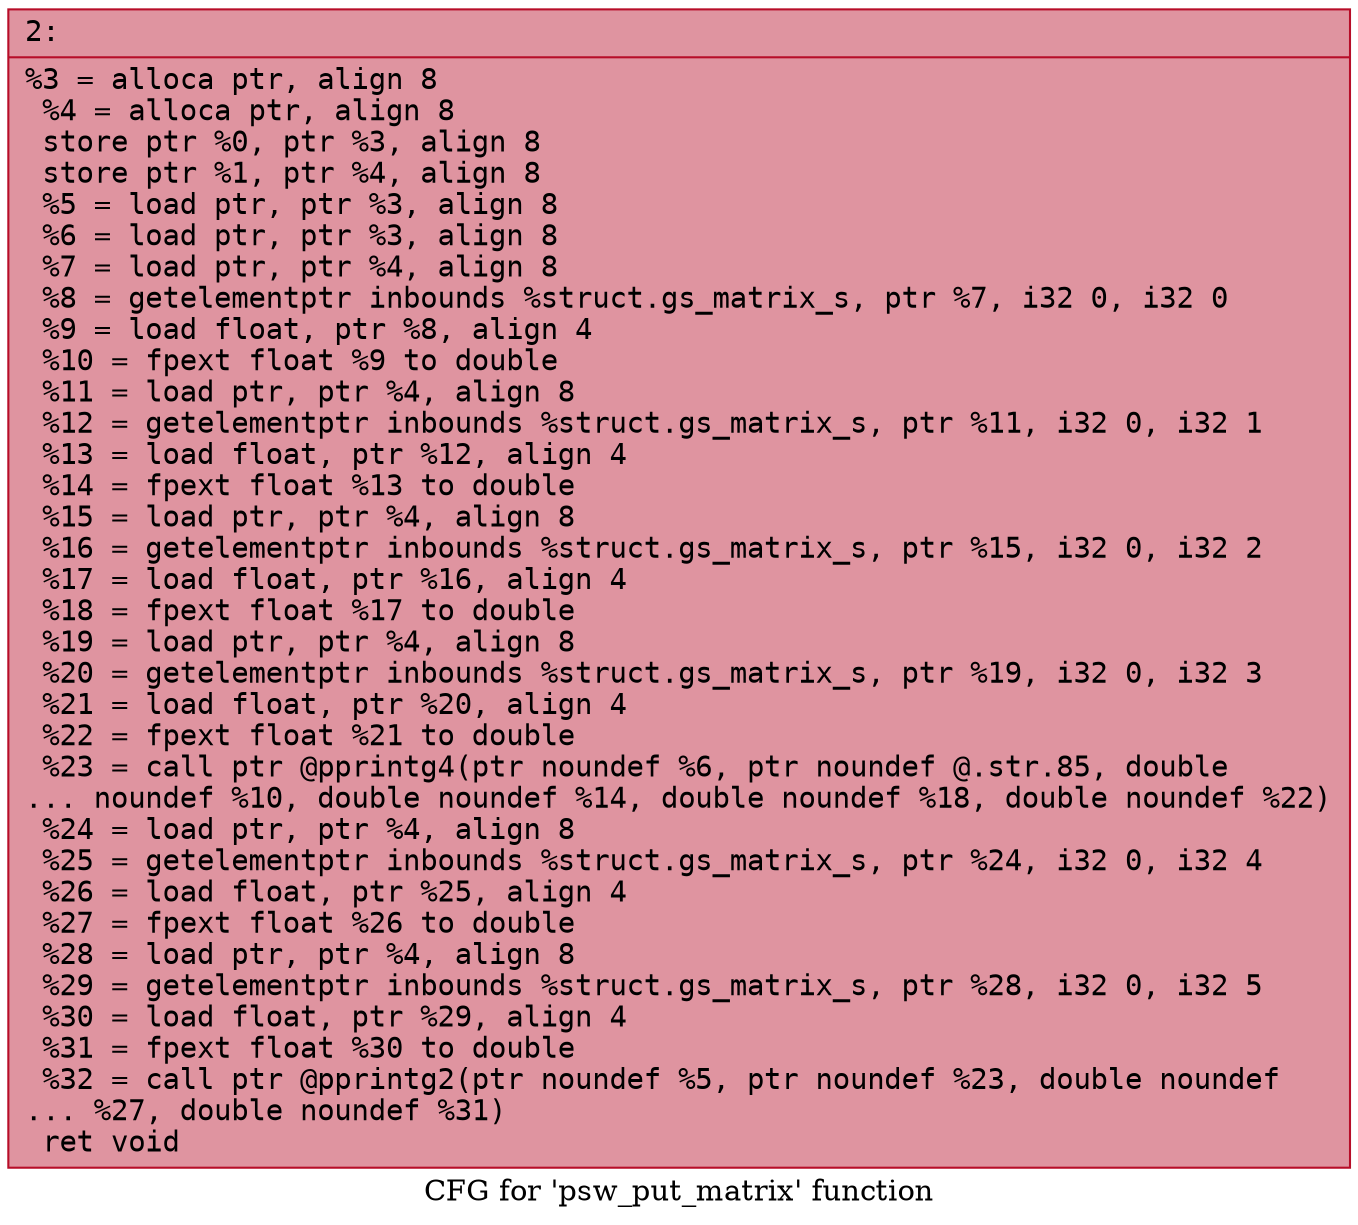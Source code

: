 digraph "CFG for 'psw_put_matrix' function" {
	label="CFG for 'psw_put_matrix' function";

	Node0x600002866d00 [shape=record,color="#b70d28ff", style=filled, fillcolor="#b70d2870" fontname="Courier",label="{2:\l|  %3 = alloca ptr, align 8\l  %4 = alloca ptr, align 8\l  store ptr %0, ptr %3, align 8\l  store ptr %1, ptr %4, align 8\l  %5 = load ptr, ptr %3, align 8\l  %6 = load ptr, ptr %3, align 8\l  %7 = load ptr, ptr %4, align 8\l  %8 = getelementptr inbounds %struct.gs_matrix_s, ptr %7, i32 0, i32 0\l  %9 = load float, ptr %8, align 4\l  %10 = fpext float %9 to double\l  %11 = load ptr, ptr %4, align 8\l  %12 = getelementptr inbounds %struct.gs_matrix_s, ptr %11, i32 0, i32 1\l  %13 = load float, ptr %12, align 4\l  %14 = fpext float %13 to double\l  %15 = load ptr, ptr %4, align 8\l  %16 = getelementptr inbounds %struct.gs_matrix_s, ptr %15, i32 0, i32 2\l  %17 = load float, ptr %16, align 4\l  %18 = fpext float %17 to double\l  %19 = load ptr, ptr %4, align 8\l  %20 = getelementptr inbounds %struct.gs_matrix_s, ptr %19, i32 0, i32 3\l  %21 = load float, ptr %20, align 4\l  %22 = fpext float %21 to double\l  %23 = call ptr @pprintg4(ptr noundef %6, ptr noundef @.str.85, double\l... noundef %10, double noundef %14, double noundef %18, double noundef %22)\l  %24 = load ptr, ptr %4, align 8\l  %25 = getelementptr inbounds %struct.gs_matrix_s, ptr %24, i32 0, i32 4\l  %26 = load float, ptr %25, align 4\l  %27 = fpext float %26 to double\l  %28 = load ptr, ptr %4, align 8\l  %29 = getelementptr inbounds %struct.gs_matrix_s, ptr %28, i32 0, i32 5\l  %30 = load float, ptr %29, align 4\l  %31 = fpext float %30 to double\l  %32 = call ptr @pprintg2(ptr noundef %5, ptr noundef %23, double noundef\l... %27, double noundef %31)\l  ret void\l}"];
}
